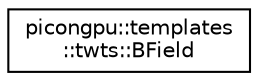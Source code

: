 digraph "Graphical Class Hierarchy"
{
 // LATEX_PDF_SIZE
  edge [fontname="Helvetica",fontsize="10",labelfontname="Helvetica",labelfontsize="10"];
  node [fontname="Helvetica",fontsize="10",shape=record];
  rankdir="LR";
  Node0 [label="picongpu::templates\l::twts::BField",height=0.2,width=0.4,color="black", fillcolor="white", style="filled",URL="$classpicongpu_1_1templates_1_1twts_1_1_b_field.html",tooltip=" "];
}

